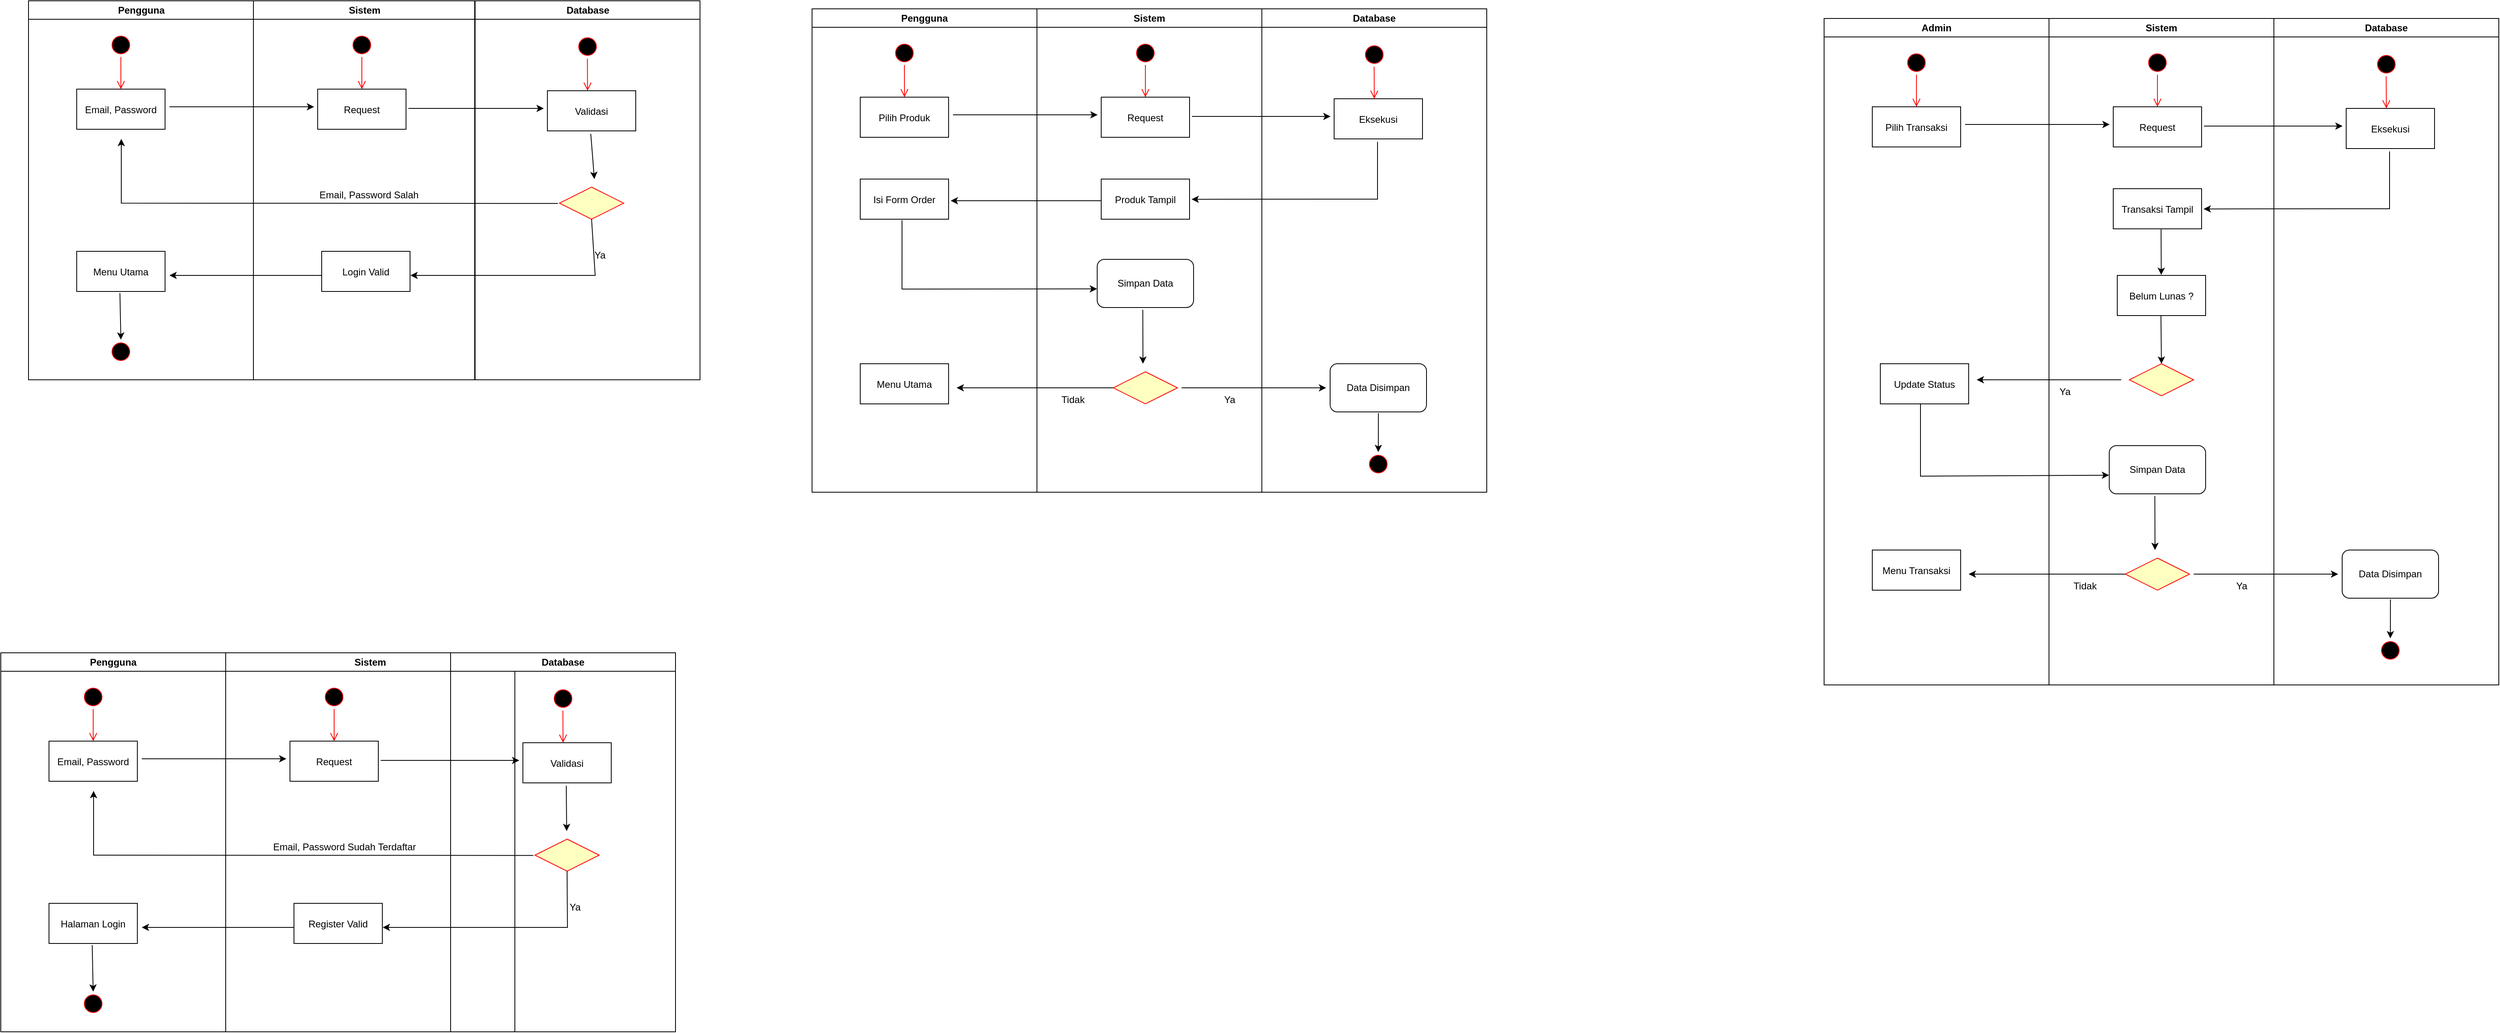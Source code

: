 <mxfile version="20.3.2" type="github">
  <diagram name="Page-1" id="e7e014a7-5840-1c2e-5031-d8a46d1fe8dd">
    <mxGraphModel dx="2307" dy="1198" grid="1" gridSize="10" guides="1" tooltips="1" connect="1" arrows="1" fold="1" page="1" pageScale="1" pageWidth="8000000" pageHeight="80000000" background="none" math="0" shadow="0">
      <root>
        <mxCell id="0" />
        <mxCell id="1" parent="0" />
        <mxCell id="2" value="Pengguna" style="swimlane;whiteSpace=wrap" parent="1" vertex="1">
          <mxGeometry x="164.5" y="128" width="280" height="472" as="geometry" />
        </mxCell>
        <mxCell id="5" value="" style="ellipse;shape=startState;fillColor=#000000;strokeColor=#ff0000;" parent="2" vertex="1">
          <mxGeometry x="100" y="40" width="30" height="30" as="geometry" />
        </mxCell>
        <mxCell id="6" value="" style="edgeStyle=elbowEdgeStyle;elbow=horizontal;verticalAlign=bottom;endArrow=open;endSize=8;strokeColor=#FF0000;endFill=1;rounded=0" parent="2" source="5" target="7" edge="1">
          <mxGeometry x="100" y="40" as="geometry">
            <mxPoint x="115" y="110" as="targetPoint" />
          </mxGeometry>
        </mxCell>
        <mxCell id="7" value="Email, Password" style="" parent="2" vertex="1">
          <mxGeometry x="60" y="110" width="110" height="50" as="geometry" />
        </mxCell>
        <mxCell id="10" value="Menu Utama" style="" parent="2" vertex="1">
          <mxGeometry x="60" y="312" width="110" height="50" as="geometry" />
        </mxCell>
        <mxCell id="TTVFHWz1o9dqO3t8jT5p-57" value="" style="endArrow=classic;html=1;rounded=0;exitX=-0.024;exitY=0.51;exitDx=0;exitDy=0;exitPerimeter=0;" edge="1" parent="2" source="21">
          <mxGeometry width="50" height="50" relative="1" as="geometry">
            <mxPoint x="655.5" y="252" as="sourcePoint" />
            <mxPoint x="115.5" y="172" as="targetPoint" />
            <Array as="points">
              <mxPoint x="115.5" y="252" />
            </Array>
          </mxGeometry>
        </mxCell>
        <mxCell id="TTVFHWz1o9dqO3t8jT5p-61" value="" style="ellipse;shape=startState;fillColor=#000000;strokeColor=#ff0000;direction=south;" vertex="1" parent="2">
          <mxGeometry x="100" y="422" width="30" height="30" as="geometry" />
        </mxCell>
        <mxCell id="TTVFHWz1o9dqO3t8jT5p-62" value="" style="endArrow=classic;html=1;rounded=0;exitX=0.489;exitY=1.04;exitDx=0;exitDy=0;exitPerimeter=0;entryX=0;entryY=0.5;entryDx=0;entryDy=0;" edge="1" parent="2" source="10" target="TTVFHWz1o9dqO3t8jT5p-61">
          <mxGeometry width="50" height="50" relative="1" as="geometry">
            <mxPoint x="275.5" y="322" as="sourcePoint" />
            <mxPoint x="325.5" y="272" as="targetPoint" />
          </mxGeometry>
        </mxCell>
        <mxCell id="3" value="Sistem" style="swimlane;whiteSpace=wrap" parent="1" vertex="1">
          <mxGeometry x="444.5" y="128" width="275.5" height="472" as="geometry" />
        </mxCell>
        <mxCell id="13" value="" style="ellipse;shape=startState;fillColor=#000000;strokeColor=#ff0000;" parent="3" vertex="1">
          <mxGeometry x="120" y="40" width="30" height="30" as="geometry" />
        </mxCell>
        <mxCell id="14" value="" style="edgeStyle=elbowEdgeStyle;elbow=horizontal;verticalAlign=bottom;endArrow=open;endSize=8;strokeColor=#FF0000;endFill=1;rounded=0" parent="3" source="13" edge="1">
          <mxGeometry x="100" y="20" as="geometry">
            <mxPoint x="135.109" y="110" as="targetPoint" />
          </mxGeometry>
        </mxCell>
        <mxCell id="15" value="Request" style="" parent="3" vertex="1">
          <mxGeometry x="80" y="110" width="110" height="50" as="geometry" />
        </mxCell>
        <mxCell id="16" value="Login Valid" style="" parent="3" vertex="1">
          <mxGeometry x="85" y="312" width="110" height="50" as="geometry" />
        </mxCell>
        <mxCell id="TTVFHWz1o9dqO3t8jT5p-65" value="Email, Password Salah" style="text;html=1;strokeColor=none;fillColor=none;align=center;verticalAlign=middle;whiteSpace=wrap;rounded=0;" vertex="1" parent="3">
          <mxGeometry x="66.5" y="227" width="154.5" height="30" as="geometry" />
        </mxCell>
        <mxCell id="4" value="Database" style="swimlane;whiteSpace=wrap" parent="1" vertex="1">
          <mxGeometry x="720.5" y="128" width="280" height="472" as="geometry">
            <mxRectangle x="724.5" y="128" width="90" height="30" as="alternateBounds" />
          </mxGeometry>
        </mxCell>
        <mxCell id="21" value="" style="rhombus;fillColor=#ffffc0;strokeColor=#ff0000;" parent="4" vertex="1">
          <mxGeometry x="105" y="232" width="80" height="40" as="geometry" />
        </mxCell>
        <mxCell id="TTVFHWz1o9dqO3t8jT5p-47" value="Validasi" style="" vertex="1" parent="4">
          <mxGeometry x="90" y="112" width="110" height="50" as="geometry" />
        </mxCell>
        <mxCell id="TTVFHWz1o9dqO3t8jT5p-48" value="" style="endArrow=classic;html=1;rounded=0;exitX=1.027;exitY=0.481;exitDx=0;exitDy=0;exitPerimeter=0;" edge="1" parent="4" source="15">
          <mxGeometry width="50" height="50" relative="1" as="geometry">
            <mxPoint x="-94.5" y="134" as="sourcePoint" />
            <mxPoint x="85.5" y="134" as="targetPoint" />
          </mxGeometry>
        </mxCell>
        <mxCell id="TTVFHWz1o9dqO3t8jT5p-55" value="" style="ellipse;shape=startState;fillColor=#000000;strokeColor=#ff0000;" vertex="1" parent="4">
          <mxGeometry x="125" y="42" width="30" height="30" as="geometry" />
        </mxCell>
        <mxCell id="TTVFHWz1o9dqO3t8jT5p-56" value="" style="edgeStyle=elbowEdgeStyle;elbow=horizontal;verticalAlign=bottom;endArrow=open;endSize=8;strokeColor=#FF0000;endFill=1;rounded=0" edge="1" parent="4">
          <mxGeometry x="-339.71" y="-106" as="geometry">
            <mxPoint x="139.899" y="112" as="targetPoint" />
            <mxPoint x="139.79" y="72" as="sourcePoint" />
          </mxGeometry>
        </mxCell>
        <mxCell id="TTVFHWz1o9dqO3t8jT5p-64" value="Ya" style="text;html=1;strokeColor=none;fillColor=none;align=center;verticalAlign=middle;whiteSpace=wrap;rounded=0;" vertex="1" parent="4">
          <mxGeometry x="125" y="302" width="60" height="30" as="geometry" />
        </mxCell>
        <mxCell id="TTVFHWz1o9dqO3t8jT5p-41" value="" style="endArrow=classic;html=1;rounded=0;" edge="1" parent="1">
          <mxGeometry width="50" height="50" relative="1" as="geometry">
            <mxPoint x="340" y="260" as="sourcePoint" />
            <mxPoint x="520" y="260" as="targetPoint" />
          </mxGeometry>
        </mxCell>
        <mxCell id="TTVFHWz1o9dqO3t8jT5p-58" value="" style="endArrow=classic;html=1;rounded=0;exitX=0.491;exitY=1.073;exitDx=0;exitDy=0;exitPerimeter=0;" edge="1" parent="1" source="TTVFHWz1o9dqO3t8jT5p-47">
          <mxGeometry width="50" height="50" relative="1" as="geometry">
            <mxPoint x="600" y="350" as="sourcePoint" />
            <mxPoint x="869" y="350" as="targetPoint" />
          </mxGeometry>
        </mxCell>
        <mxCell id="TTVFHWz1o9dqO3t8jT5p-59" value="" style="endArrow=classic;html=1;rounded=0;exitX=0.5;exitY=1;exitDx=0;exitDy=0;" edge="1" parent="1" source="21">
          <mxGeometry width="50" height="50" relative="1" as="geometry">
            <mxPoint x="630" y="510" as="sourcePoint" />
            <mxPoint x="640" y="470" as="targetPoint" />
            <Array as="points">
              <mxPoint x="870" y="470" />
            </Array>
          </mxGeometry>
        </mxCell>
        <mxCell id="TTVFHWz1o9dqO3t8jT5p-60" value="" style="endArrow=classic;html=1;rounded=0;exitX=0.005;exitY=0.6;exitDx=0;exitDy=0;exitPerimeter=0;" edge="1" parent="1" source="16">
          <mxGeometry width="50" height="50" relative="1" as="geometry">
            <mxPoint x="470" y="510" as="sourcePoint" />
            <mxPoint x="340" y="470" as="targetPoint" />
          </mxGeometry>
        </mxCell>
        <mxCell id="TTVFHWz1o9dqO3t8jT5p-66" value="Pengguna" style="swimlane;whiteSpace=wrap" vertex="1" parent="1">
          <mxGeometry x="1140" y="138" width="280" height="602" as="geometry" />
        </mxCell>
        <mxCell id="TTVFHWz1o9dqO3t8jT5p-67" value="" style="ellipse;shape=startState;fillColor=#000000;strokeColor=#ff0000;" vertex="1" parent="TTVFHWz1o9dqO3t8jT5p-66">
          <mxGeometry x="100" y="40" width="30" height="30" as="geometry" />
        </mxCell>
        <mxCell id="TTVFHWz1o9dqO3t8jT5p-68" value="" style="edgeStyle=elbowEdgeStyle;elbow=horizontal;verticalAlign=bottom;endArrow=open;endSize=8;strokeColor=#FF0000;endFill=1;rounded=0" edge="1" parent="TTVFHWz1o9dqO3t8jT5p-66" source="TTVFHWz1o9dqO3t8jT5p-67" target="TTVFHWz1o9dqO3t8jT5p-69">
          <mxGeometry x="100" y="40" as="geometry">
            <mxPoint x="115" y="110" as="targetPoint" />
          </mxGeometry>
        </mxCell>
        <mxCell id="TTVFHWz1o9dqO3t8jT5p-69" value="Pilih Produk" style="" vertex="1" parent="TTVFHWz1o9dqO3t8jT5p-66">
          <mxGeometry x="60" y="110" width="110" height="50" as="geometry" />
        </mxCell>
        <mxCell id="TTVFHWz1o9dqO3t8jT5p-70" value="Menu Utama" style="" vertex="1" parent="TTVFHWz1o9dqO3t8jT5p-66">
          <mxGeometry x="60" y="442" width="110" height="50" as="geometry" />
        </mxCell>
        <mxCell id="TTVFHWz1o9dqO3t8jT5p-93" value="Isi Form Order" style="" vertex="1" parent="TTVFHWz1o9dqO3t8jT5p-66">
          <mxGeometry x="60" y="212" width="110" height="50" as="geometry" />
        </mxCell>
        <mxCell id="TTVFHWz1o9dqO3t8jT5p-74" value="Sistem" style="swimlane;whiteSpace=wrap" vertex="1" parent="1">
          <mxGeometry x="1420" y="138" width="280" height="602" as="geometry" />
        </mxCell>
        <mxCell id="TTVFHWz1o9dqO3t8jT5p-75" value="" style="ellipse;shape=startState;fillColor=#000000;strokeColor=#ff0000;" vertex="1" parent="TTVFHWz1o9dqO3t8jT5p-74">
          <mxGeometry x="120" y="40" width="30" height="30" as="geometry" />
        </mxCell>
        <mxCell id="TTVFHWz1o9dqO3t8jT5p-76" value="" style="edgeStyle=elbowEdgeStyle;elbow=horizontal;verticalAlign=bottom;endArrow=open;endSize=8;strokeColor=#FF0000;endFill=1;rounded=0" edge="1" parent="TTVFHWz1o9dqO3t8jT5p-74" source="TTVFHWz1o9dqO3t8jT5p-75">
          <mxGeometry x="100" y="20" as="geometry">
            <mxPoint x="135.109" y="110" as="targetPoint" />
          </mxGeometry>
        </mxCell>
        <mxCell id="TTVFHWz1o9dqO3t8jT5p-77" value="Request" style="" vertex="1" parent="TTVFHWz1o9dqO3t8jT5p-74">
          <mxGeometry x="80" y="110" width="110" height="50" as="geometry" />
        </mxCell>
        <mxCell id="TTVFHWz1o9dqO3t8jT5p-91" value="Produk Tampil" style="" vertex="1" parent="TTVFHWz1o9dqO3t8jT5p-74">
          <mxGeometry x="80" y="212" width="110" height="50" as="geometry" />
        </mxCell>
        <mxCell id="TTVFHWz1o9dqO3t8jT5p-95" value="Simpan Data" style="rounded=1;whiteSpace=wrap;html=1;" vertex="1" parent="TTVFHWz1o9dqO3t8jT5p-74">
          <mxGeometry x="75" y="312" width="120" height="60" as="geometry" />
        </mxCell>
        <mxCell id="TTVFHWz1o9dqO3t8jT5p-98" value="" style="rhombus;fillColor=#ffffc0;strokeColor=#ff0000;" vertex="1" parent="TTVFHWz1o9dqO3t8jT5p-74">
          <mxGeometry x="95" y="452" width="80" height="40" as="geometry" />
        </mxCell>
        <mxCell id="TTVFHWz1o9dqO3t8jT5p-108" value="Tidak" style="text;html=1;strokeColor=none;fillColor=none;align=center;verticalAlign=middle;whiteSpace=wrap;rounded=0;" vertex="1" parent="TTVFHWz1o9dqO3t8jT5p-74">
          <mxGeometry x="15" y="472" width="60" height="30" as="geometry" />
        </mxCell>
        <mxCell id="TTVFHWz1o9dqO3t8jT5p-107" value="Ya" style="text;html=1;strokeColor=none;fillColor=none;align=center;verticalAlign=middle;whiteSpace=wrap;rounded=0;" vertex="1" parent="TTVFHWz1o9dqO3t8jT5p-74">
          <mxGeometry x="210" y="472" width="60" height="30" as="geometry" />
        </mxCell>
        <mxCell id="TTVFHWz1o9dqO3t8jT5p-80" value="Database" style="swimlane;whiteSpace=wrap" vertex="1" parent="1">
          <mxGeometry x="1700" y="138" width="280" height="602" as="geometry">
            <mxRectangle x="724.5" y="128" width="90" height="30" as="alternateBounds" />
          </mxGeometry>
        </mxCell>
        <mxCell id="TTVFHWz1o9dqO3t8jT5p-82" value="Eksekusi" style="" vertex="1" parent="TTVFHWz1o9dqO3t8jT5p-80">
          <mxGeometry x="90" y="112" width="110" height="50" as="geometry" />
        </mxCell>
        <mxCell id="TTVFHWz1o9dqO3t8jT5p-83" value="" style="endArrow=classic;html=1;rounded=0;exitX=1.027;exitY=0.481;exitDx=0;exitDy=0;exitPerimeter=0;" edge="1" parent="TTVFHWz1o9dqO3t8jT5p-80" source="TTVFHWz1o9dqO3t8jT5p-77">
          <mxGeometry width="50" height="50" relative="1" as="geometry">
            <mxPoint x="-94.5" y="134" as="sourcePoint" />
            <mxPoint x="85.5" y="134" as="targetPoint" />
          </mxGeometry>
        </mxCell>
        <mxCell id="TTVFHWz1o9dqO3t8jT5p-84" value="" style="ellipse;shape=startState;fillColor=#000000;strokeColor=#ff0000;" vertex="1" parent="TTVFHWz1o9dqO3t8jT5p-80">
          <mxGeometry x="125" y="42" width="30" height="30" as="geometry" />
        </mxCell>
        <mxCell id="TTVFHWz1o9dqO3t8jT5p-85" value="" style="edgeStyle=elbowEdgeStyle;elbow=horizontal;verticalAlign=bottom;endArrow=open;endSize=8;strokeColor=#FF0000;endFill=1;rounded=0" edge="1" parent="TTVFHWz1o9dqO3t8jT5p-80">
          <mxGeometry x="-339.71" y="-106" as="geometry">
            <mxPoint x="139.899" y="112" as="targetPoint" />
            <mxPoint x="139.79" y="72" as="sourcePoint" />
          </mxGeometry>
        </mxCell>
        <mxCell id="TTVFHWz1o9dqO3t8jT5p-96" value="Data Disimpan" style="rounded=1;whiteSpace=wrap;html=1;" vertex="1" parent="TTVFHWz1o9dqO3t8jT5p-80">
          <mxGeometry x="85" y="442" width="120" height="60" as="geometry" />
        </mxCell>
        <mxCell id="TTVFHWz1o9dqO3t8jT5p-106" value="" style="ellipse;shape=startState;fillColor=#000000;strokeColor=#ff0000;direction=south;" vertex="1" parent="TTVFHWz1o9dqO3t8jT5p-80">
          <mxGeometry x="130" y="552" width="30" height="30" as="geometry" />
        </mxCell>
        <mxCell id="TTVFHWz1o9dqO3t8jT5p-109" value="" style="endArrow=classic;html=1;rounded=0;exitX=0.501;exitY=1.024;exitDx=0;exitDy=0;exitPerimeter=0;" edge="1" parent="TTVFHWz1o9dqO3t8jT5p-80" source="TTVFHWz1o9dqO3t8jT5p-96" target="TTVFHWz1o9dqO3t8jT5p-106">
          <mxGeometry width="50" height="50" relative="1" as="geometry">
            <mxPoint y="512" as="sourcePoint" />
            <mxPoint x="150" y="542" as="targetPoint" />
          </mxGeometry>
        </mxCell>
        <mxCell id="TTVFHWz1o9dqO3t8jT5p-87" value="" style="endArrow=classic;html=1;rounded=0;" edge="1" parent="1">
          <mxGeometry width="50" height="50" relative="1" as="geometry">
            <mxPoint x="1315.5" y="270" as="sourcePoint" />
            <mxPoint x="1495.5" y="270" as="targetPoint" />
          </mxGeometry>
        </mxCell>
        <mxCell id="TTVFHWz1o9dqO3t8jT5p-88" value="" style="endArrow=classic;html=1;rounded=0;exitX=0.491;exitY=1.073;exitDx=0;exitDy=0;exitPerimeter=0;entryX=1.023;entryY=0.504;entryDx=0;entryDy=0;entryPerimeter=0;" edge="1" source="TTVFHWz1o9dqO3t8jT5p-82" parent="1" target="TTVFHWz1o9dqO3t8jT5p-91">
          <mxGeometry width="50" height="50" relative="1" as="geometry">
            <mxPoint x="1575.5" y="360" as="sourcePoint" />
            <mxPoint x="1844.5" y="360" as="targetPoint" />
            <Array as="points">
              <mxPoint x="1844" y="375" />
            </Array>
          </mxGeometry>
        </mxCell>
        <mxCell id="TTVFHWz1o9dqO3t8jT5p-90" value="" style="endArrow=classic;html=1;rounded=0;exitX=0.473;exitY=1.025;exitDx=0;exitDy=0;exitPerimeter=0;entryX=-0.002;entryY=0.613;entryDx=0;entryDy=0;entryPerimeter=0;" edge="1" source="TTVFHWz1o9dqO3t8jT5p-93" parent="1" target="TTVFHWz1o9dqO3t8jT5p-95">
          <mxGeometry width="50" height="50" relative="1" as="geometry">
            <mxPoint x="1505.55" y="480.0" as="sourcePoint" />
            <mxPoint x="1315.5" y="480" as="targetPoint" />
            <Array as="points">
              <mxPoint x="1252" y="487" />
            </Array>
          </mxGeometry>
        </mxCell>
        <mxCell id="TTVFHWz1o9dqO3t8jT5p-94" value="" style="endArrow=classic;html=1;rounded=0;entryX=1.024;entryY=0.539;entryDx=0;entryDy=0;entryPerimeter=0;exitX=0;exitY=0.539;exitDx=0;exitDy=0;exitPerimeter=0;" edge="1" parent="1" source="TTVFHWz1o9dqO3t8jT5p-91" target="TTVFHWz1o9dqO3t8jT5p-93">
          <mxGeometry width="50" height="50" relative="1" as="geometry">
            <mxPoint x="1480" y="430" as="sourcePoint" />
            <mxPoint x="1530" y="380" as="targetPoint" />
          </mxGeometry>
        </mxCell>
        <mxCell id="TTVFHWz1o9dqO3t8jT5p-101" value="" style="endArrow=classic;html=1;rounded=0;exitX=0.473;exitY=1.046;exitDx=0;exitDy=0;exitPerimeter=0;" edge="1" parent="1" source="TTVFHWz1o9dqO3t8jT5p-95">
          <mxGeometry width="50" height="50" relative="1" as="geometry">
            <mxPoint x="1610" y="600" as="sourcePoint" />
            <mxPoint x="1552" y="580" as="targetPoint" />
          </mxGeometry>
        </mxCell>
        <mxCell id="TTVFHWz1o9dqO3t8jT5p-102" value="" style="endArrow=classic;html=1;rounded=0;" edge="1" parent="1">
          <mxGeometry width="50" height="50" relative="1" as="geometry">
            <mxPoint x="1600" y="610" as="sourcePoint" />
            <mxPoint x="1780" y="610" as="targetPoint" />
          </mxGeometry>
        </mxCell>
        <mxCell id="TTVFHWz1o9dqO3t8jT5p-103" value="" style="endArrow=classic;html=1;rounded=0;exitX=0;exitY=0.5;exitDx=0;exitDy=0;" edge="1" parent="1" source="TTVFHWz1o9dqO3t8jT5p-98">
          <mxGeometry width="50" height="50" relative="1" as="geometry">
            <mxPoint x="1670" y="540" as="sourcePoint" />
            <mxPoint x="1320" y="610" as="targetPoint" />
          </mxGeometry>
        </mxCell>
        <mxCell id="TTVFHWz1o9dqO3t8jT5p-173" value="Pengguna" style="swimlane;whiteSpace=wrap" vertex="1" parent="1">
          <mxGeometry x="130" y="940" width="280" height="472" as="geometry" />
        </mxCell>
        <mxCell id="TTVFHWz1o9dqO3t8jT5p-174" value="" style="ellipse;shape=startState;fillColor=#000000;strokeColor=#ff0000;" vertex="1" parent="TTVFHWz1o9dqO3t8jT5p-173">
          <mxGeometry x="100" y="40" width="30" height="30" as="geometry" />
        </mxCell>
        <mxCell id="TTVFHWz1o9dqO3t8jT5p-175" value="" style="edgeStyle=elbowEdgeStyle;elbow=horizontal;verticalAlign=bottom;endArrow=open;endSize=8;strokeColor=#FF0000;endFill=1;rounded=0" edge="1" parent="TTVFHWz1o9dqO3t8jT5p-173" source="TTVFHWz1o9dqO3t8jT5p-174" target="TTVFHWz1o9dqO3t8jT5p-176">
          <mxGeometry x="100" y="40" as="geometry">
            <mxPoint x="115" y="110" as="targetPoint" />
          </mxGeometry>
        </mxCell>
        <mxCell id="TTVFHWz1o9dqO3t8jT5p-176" value="Email, Password" style="" vertex="1" parent="TTVFHWz1o9dqO3t8jT5p-173">
          <mxGeometry x="60" y="110" width="110" height="50" as="geometry" />
        </mxCell>
        <mxCell id="TTVFHWz1o9dqO3t8jT5p-177" value="Halaman Login" style="" vertex="1" parent="TTVFHWz1o9dqO3t8jT5p-173">
          <mxGeometry x="60" y="312" width="110" height="50" as="geometry" />
        </mxCell>
        <mxCell id="TTVFHWz1o9dqO3t8jT5p-178" value="" style="endArrow=classic;html=1;rounded=0;exitX=-0.024;exitY=0.51;exitDx=0;exitDy=0;exitPerimeter=0;" edge="1" parent="TTVFHWz1o9dqO3t8jT5p-173" source="TTVFHWz1o9dqO3t8jT5p-188">
          <mxGeometry width="50" height="50" relative="1" as="geometry">
            <mxPoint x="655.5" y="252" as="sourcePoint" />
            <mxPoint x="115.5" y="172" as="targetPoint" />
            <Array as="points">
              <mxPoint x="115.5" y="252" />
            </Array>
          </mxGeometry>
        </mxCell>
        <mxCell id="TTVFHWz1o9dqO3t8jT5p-179" value="" style="ellipse;shape=startState;fillColor=#000000;strokeColor=#ff0000;direction=south;" vertex="1" parent="TTVFHWz1o9dqO3t8jT5p-173">
          <mxGeometry x="100" y="422" width="30" height="30" as="geometry" />
        </mxCell>
        <mxCell id="TTVFHWz1o9dqO3t8jT5p-180" value="" style="endArrow=classic;html=1;rounded=0;exitX=0.489;exitY=1.04;exitDx=0;exitDy=0;exitPerimeter=0;entryX=0;entryY=0.5;entryDx=0;entryDy=0;" edge="1" parent="TTVFHWz1o9dqO3t8jT5p-173" source="TTVFHWz1o9dqO3t8jT5p-177" target="TTVFHWz1o9dqO3t8jT5p-179">
          <mxGeometry width="50" height="50" relative="1" as="geometry">
            <mxPoint x="275.5" y="322" as="sourcePoint" />
            <mxPoint x="325.5" y="272" as="targetPoint" />
          </mxGeometry>
        </mxCell>
        <mxCell id="TTVFHWz1o9dqO3t8jT5p-181" value="Sistem" style="swimlane;whiteSpace=wrap" vertex="1" parent="1">
          <mxGeometry x="410" y="940" width="360" height="472" as="geometry" />
        </mxCell>
        <mxCell id="TTVFHWz1o9dqO3t8jT5p-182" value="" style="ellipse;shape=startState;fillColor=#000000;strokeColor=#ff0000;" vertex="1" parent="TTVFHWz1o9dqO3t8jT5p-181">
          <mxGeometry x="120" y="40" width="30" height="30" as="geometry" />
        </mxCell>
        <mxCell id="TTVFHWz1o9dqO3t8jT5p-183" value="" style="edgeStyle=elbowEdgeStyle;elbow=horizontal;verticalAlign=bottom;endArrow=open;endSize=8;strokeColor=#FF0000;endFill=1;rounded=0" edge="1" parent="TTVFHWz1o9dqO3t8jT5p-181" source="TTVFHWz1o9dqO3t8jT5p-182">
          <mxGeometry x="100" y="20" as="geometry">
            <mxPoint x="135.109" y="110" as="targetPoint" />
          </mxGeometry>
        </mxCell>
        <mxCell id="TTVFHWz1o9dqO3t8jT5p-184" value="Request" style="" vertex="1" parent="TTVFHWz1o9dqO3t8jT5p-181">
          <mxGeometry x="80" y="110" width="110" height="50" as="geometry" />
        </mxCell>
        <mxCell id="TTVFHWz1o9dqO3t8jT5p-185" value="Register Valid" style="" vertex="1" parent="TTVFHWz1o9dqO3t8jT5p-181">
          <mxGeometry x="85" y="312" width="110" height="50" as="geometry" />
        </mxCell>
        <mxCell id="TTVFHWz1o9dqO3t8jT5p-186" value="Email, Password Sudah Terdaftar" style="text;html=1;strokeColor=none;fillColor=none;align=center;verticalAlign=middle;whiteSpace=wrap;rounded=0;" vertex="1" parent="TTVFHWz1o9dqO3t8jT5p-181">
          <mxGeometry x="55.5" y="227" width="183.5" height="30" as="geometry" />
        </mxCell>
        <mxCell id="TTVFHWz1o9dqO3t8jT5p-187" value="Database" style="swimlane;whiteSpace=wrap" vertex="1" parent="1">
          <mxGeometry x="690" y="940" width="280" height="472" as="geometry">
            <mxRectangle x="724.5" y="128" width="90" height="30" as="alternateBounds" />
          </mxGeometry>
        </mxCell>
        <mxCell id="TTVFHWz1o9dqO3t8jT5p-188" value="" style="rhombus;fillColor=#ffffc0;strokeColor=#ff0000;" vertex="1" parent="TTVFHWz1o9dqO3t8jT5p-187">
          <mxGeometry x="105" y="232" width="80" height="40" as="geometry" />
        </mxCell>
        <mxCell id="TTVFHWz1o9dqO3t8jT5p-189" value="Validasi" style="" vertex="1" parent="TTVFHWz1o9dqO3t8jT5p-187">
          <mxGeometry x="90" y="112" width="110" height="50" as="geometry" />
        </mxCell>
        <mxCell id="TTVFHWz1o9dqO3t8jT5p-190" value="" style="endArrow=classic;html=1;rounded=0;exitX=1.027;exitY=0.481;exitDx=0;exitDy=0;exitPerimeter=0;" edge="1" parent="TTVFHWz1o9dqO3t8jT5p-187" source="TTVFHWz1o9dqO3t8jT5p-184">
          <mxGeometry width="50" height="50" relative="1" as="geometry">
            <mxPoint x="-94.5" y="134" as="sourcePoint" />
            <mxPoint x="85.5" y="134" as="targetPoint" />
          </mxGeometry>
        </mxCell>
        <mxCell id="TTVFHWz1o9dqO3t8jT5p-191" value="" style="ellipse;shape=startState;fillColor=#000000;strokeColor=#ff0000;" vertex="1" parent="TTVFHWz1o9dqO3t8jT5p-187">
          <mxGeometry x="125" y="42" width="30" height="30" as="geometry" />
        </mxCell>
        <mxCell id="TTVFHWz1o9dqO3t8jT5p-192" value="" style="edgeStyle=elbowEdgeStyle;elbow=horizontal;verticalAlign=bottom;endArrow=open;endSize=8;strokeColor=#FF0000;endFill=1;rounded=0" edge="1" parent="TTVFHWz1o9dqO3t8jT5p-187">
          <mxGeometry x="-339.71" y="-106" as="geometry">
            <mxPoint x="139.899" y="112" as="targetPoint" />
            <mxPoint x="139.79" y="72" as="sourcePoint" />
          </mxGeometry>
        </mxCell>
        <mxCell id="TTVFHWz1o9dqO3t8jT5p-193" value="Ya" style="text;html=1;strokeColor=none;fillColor=none;align=center;verticalAlign=middle;whiteSpace=wrap;rounded=0;" vertex="1" parent="TTVFHWz1o9dqO3t8jT5p-187">
          <mxGeometry x="125" y="302" width="60" height="30" as="geometry" />
        </mxCell>
        <mxCell id="TTVFHWz1o9dqO3t8jT5p-194" value="" style="endArrow=classic;html=1;rounded=0;" edge="1" parent="1">
          <mxGeometry width="50" height="50" relative="1" as="geometry">
            <mxPoint x="305.5" y="1072" as="sourcePoint" />
            <mxPoint x="485.5" y="1072" as="targetPoint" />
          </mxGeometry>
        </mxCell>
        <mxCell id="TTVFHWz1o9dqO3t8jT5p-195" value="" style="endArrow=classic;html=1;rounded=0;exitX=0.491;exitY=1.073;exitDx=0;exitDy=0;exitPerimeter=0;" edge="1" source="TTVFHWz1o9dqO3t8jT5p-189" parent="1">
          <mxGeometry width="50" height="50" relative="1" as="geometry">
            <mxPoint x="565.5" y="1162" as="sourcePoint" />
            <mxPoint x="834.5" y="1162" as="targetPoint" />
          </mxGeometry>
        </mxCell>
        <mxCell id="TTVFHWz1o9dqO3t8jT5p-196" value="" style="endArrow=classic;html=1;rounded=0;exitX=0.5;exitY=1;exitDx=0;exitDy=0;" edge="1" source="TTVFHWz1o9dqO3t8jT5p-188" parent="1">
          <mxGeometry width="50" height="50" relative="1" as="geometry">
            <mxPoint x="595.5" y="1322" as="sourcePoint" />
            <mxPoint x="605.5" y="1282" as="targetPoint" />
            <Array as="points">
              <mxPoint x="835.5" y="1282" />
            </Array>
          </mxGeometry>
        </mxCell>
        <mxCell id="TTVFHWz1o9dqO3t8jT5p-197" value="" style="endArrow=classic;html=1;rounded=0;exitX=0.005;exitY=0.6;exitDx=0;exitDy=0;exitPerimeter=0;" edge="1" source="TTVFHWz1o9dqO3t8jT5p-185" parent="1">
          <mxGeometry width="50" height="50" relative="1" as="geometry">
            <mxPoint x="435.5" y="1322" as="sourcePoint" />
            <mxPoint x="305.5" y="1282" as="targetPoint" />
          </mxGeometry>
        </mxCell>
        <mxCell id="TTVFHWz1o9dqO3t8jT5p-229" value="Admin" style="swimlane;whiteSpace=wrap" vertex="1" parent="1">
          <mxGeometry x="2400" y="150" width="280" height="830" as="geometry" />
        </mxCell>
        <mxCell id="TTVFHWz1o9dqO3t8jT5p-230" value="" style="ellipse;shape=startState;fillColor=#000000;strokeColor=#ff0000;" vertex="1" parent="TTVFHWz1o9dqO3t8jT5p-229">
          <mxGeometry x="100" y="40" width="30" height="30" as="geometry" />
        </mxCell>
        <mxCell id="TTVFHWz1o9dqO3t8jT5p-231" value="" style="edgeStyle=elbowEdgeStyle;elbow=horizontal;verticalAlign=bottom;endArrow=open;endSize=8;strokeColor=#FF0000;endFill=1;rounded=0" edge="1" parent="TTVFHWz1o9dqO3t8jT5p-229" source="TTVFHWz1o9dqO3t8jT5p-230" target="TTVFHWz1o9dqO3t8jT5p-232">
          <mxGeometry x="100" y="40" as="geometry">
            <mxPoint x="115" y="110" as="targetPoint" />
          </mxGeometry>
        </mxCell>
        <mxCell id="TTVFHWz1o9dqO3t8jT5p-232" value="Pilih Transaksi" style="" vertex="1" parent="TTVFHWz1o9dqO3t8jT5p-229">
          <mxGeometry x="60" y="110" width="110" height="50" as="geometry" />
        </mxCell>
        <mxCell id="TTVFHWz1o9dqO3t8jT5p-233" value="Menu Transaksi" style="" vertex="1" parent="TTVFHWz1o9dqO3t8jT5p-229">
          <mxGeometry x="60" y="662" width="110" height="50" as="geometry" />
        </mxCell>
        <mxCell id="TTVFHWz1o9dqO3t8jT5p-234" value="Update Status" style="" vertex="1" parent="TTVFHWz1o9dqO3t8jT5p-229">
          <mxGeometry x="70" y="430" width="110" height="50" as="geometry" />
        </mxCell>
        <mxCell id="TTVFHWz1o9dqO3t8jT5p-235" value="Sistem" style="swimlane;whiteSpace=wrap" vertex="1" parent="1">
          <mxGeometry x="2680" y="150" width="280" height="830" as="geometry" />
        </mxCell>
        <mxCell id="TTVFHWz1o9dqO3t8jT5p-236" value="" style="ellipse;shape=startState;fillColor=#000000;strokeColor=#ff0000;" vertex="1" parent="TTVFHWz1o9dqO3t8jT5p-235">
          <mxGeometry x="120" y="40" width="30" height="30" as="geometry" />
        </mxCell>
        <mxCell id="TTVFHWz1o9dqO3t8jT5p-237" value="" style="edgeStyle=elbowEdgeStyle;elbow=horizontal;verticalAlign=bottom;endArrow=open;endSize=8;strokeColor=#FF0000;endFill=1;rounded=0" edge="1" parent="TTVFHWz1o9dqO3t8jT5p-235" source="TTVFHWz1o9dqO3t8jT5p-236">
          <mxGeometry x="100" y="20" as="geometry">
            <mxPoint x="135.109" y="110" as="targetPoint" />
          </mxGeometry>
        </mxCell>
        <mxCell id="TTVFHWz1o9dqO3t8jT5p-238" value="Request" style="" vertex="1" parent="TTVFHWz1o9dqO3t8jT5p-235">
          <mxGeometry x="80" y="110" width="110" height="50" as="geometry" />
        </mxCell>
        <mxCell id="TTVFHWz1o9dqO3t8jT5p-239" value="Transaksi Tampil" style="" vertex="1" parent="TTVFHWz1o9dqO3t8jT5p-235">
          <mxGeometry x="80" y="212" width="110" height="50" as="geometry" />
        </mxCell>
        <mxCell id="TTVFHWz1o9dqO3t8jT5p-240" value="Simpan Data" style="rounded=1;whiteSpace=wrap;html=1;" vertex="1" parent="TTVFHWz1o9dqO3t8jT5p-235">
          <mxGeometry x="75" y="532" width="120" height="60" as="geometry" />
        </mxCell>
        <mxCell id="TTVFHWz1o9dqO3t8jT5p-241" value="" style="rhombus;fillColor=#ffffc0;strokeColor=#ff0000;" vertex="1" parent="TTVFHWz1o9dqO3t8jT5p-235">
          <mxGeometry x="95" y="672" width="80" height="40" as="geometry" />
        </mxCell>
        <mxCell id="TTVFHWz1o9dqO3t8jT5p-242" value="Tidak" style="text;html=1;strokeColor=none;fillColor=none;align=center;verticalAlign=middle;whiteSpace=wrap;rounded=0;" vertex="1" parent="TTVFHWz1o9dqO3t8jT5p-235">
          <mxGeometry x="15" y="692" width="60" height="30" as="geometry" />
        </mxCell>
        <mxCell id="TTVFHWz1o9dqO3t8jT5p-243" value="Ya" style="text;html=1;strokeColor=none;fillColor=none;align=center;verticalAlign=middle;whiteSpace=wrap;rounded=0;" vertex="1" parent="TTVFHWz1o9dqO3t8jT5p-235">
          <mxGeometry x="210" y="692" width="60" height="30" as="geometry" />
        </mxCell>
        <mxCell id="TTVFHWz1o9dqO3t8jT5p-269" value="" style="endArrow=classic;html=1;rounded=0;exitX=0.541;exitY=1.016;exitDx=0;exitDy=0;exitPerimeter=0;entryX=0.533;entryY=-0.013;entryDx=0;entryDy=0;entryPerimeter=0;" edge="1" parent="TTVFHWz1o9dqO3t8jT5p-235" source="TTVFHWz1o9dqO3t8jT5p-239">
          <mxGeometry width="50" height="50" relative="1" as="geometry">
            <mxPoint x="60" y="380" as="sourcePoint" />
            <mxPoint x="139.785" y="319.35" as="targetPoint" />
          </mxGeometry>
        </mxCell>
        <mxCell id="TTVFHWz1o9dqO3t8jT5p-259" value="" style="rhombus;fillColor=#ffffc0;strokeColor=#ff0000;" vertex="1" parent="TTVFHWz1o9dqO3t8jT5p-235">
          <mxGeometry x="100" y="430" width="80" height="40" as="geometry" />
        </mxCell>
        <mxCell id="TTVFHWz1o9dqO3t8jT5p-273" value="" style="endArrow=classic;html=1;rounded=0;exitX=0.53;exitY=1.004;exitDx=0;exitDy=0;exitPerimeter=0;entryX=0.5;entryY=0;entryDx=0;entryDy=0;" edge="1" parent="TTVFHWz1o9dqO3t8jT5p-235" target="TTVFHWz1o9dqO3t8jT5p-259">
          <mxGeometry width="50" height="50" relative="1" as="geometry">
            <mxPoint x="139.35" y="370.2" as="sourcePoint" />
            <mxPoint x="160" y="370" as="targetPoint" />
          </mxGeometry>
        </mxCell>
        <mxCell id="TTVFHWz1o9dqO3t8jT5p-274" value="Ya" style="text;html=1;strokeColor=none;fillColor=none;align=center;verticalAlign=middle;whiteSpace=wrap;rounded=0;" vertex="1" parent="TTVFHWz1o9dqO3t8jT5p-235">
          <mxGeometry x="-10" y="450" width="60" height="30" as="geometry" />
        </mxCell>
        <mxCell id="TTVFHWz1o9dqO3t8jT5p-275" value="Belum Lunas ?" style="" vertex="1" parent="TTVFHWz1o9dqO3t8jT5p-235">
          <mxGeometry x="85" y="320" width="110" height="50" as="geometry" />
        </mxCell>
        <mxCell id="TTVFHWz1o9dqO3t8jT5p-244" value="Database" style="swimlane;whiteSpace=wrap" vertex="1" parent="1">
          <mxGeometry x="2960" y="150" width="280" height="830" as="geometry">
            <mxRectangle x="724.5" y="128" width="90" height="30" as="alternateBounds" />
          </mxGeometry>
        </mxCell>
        <mxCell id="TTVFHWz1o9dqO3t8jT5p-245" value="Eksekusi" style="" vertex="1" parent="TTVFHWz1o9dqO3t8jT5p-244">
          <mxGeometry x="90" y="112" width="110" height="50" as="geometry" />
        </mxCell>
        <mxCell id="TTVFHWz1o9dqO3t8jT5p-246" value="" style="endArrow=classic;html=1;rounded=0;exitX=1.027;exitY=0.481;exitDx=0;exitDy=0;exitPerimeter=0;" edge="1" parent="TTVFHWz1o9dqO3t8jT5p-244" source="TTVFHWz1o9dqO3t8jT5p-238">
          <mxGeometry width="50" height="50" relative="1" as="geometry">
            <mxPoint x="-94.5" y="134" as="sourcePoint" />
            <mxPoint x="85.5" y="134" as="targetPoint" />
          </mxGeometry>
        </mxCell>
        <mxCell id="TTVFHWz1o9dqO3t8jT5p-247" value="" style="ellipse;shape=startState;fillColor=#000000;strokeColor=#ff0000;" vertex="1" parent="TTVFHWz1o9dqO3t8jT5p-244">
          <mxGeometry x="125" y="42" width="30" height="30" as="geometry" />
        </mxCell>
        <mxCell id="TTVFHWz1o9dqO3t8jT5p-248" value="" style="edgeStyle=elbowEdgeStyle;elbow=horizontal;verticalAlign=bottom;endArrow=open;endSize=8;strokeColor=#FF0000;endFill=1;rounded=0" edge="1" parent="TTVFHWz1o9dqO3t8jT5p-244">
          <mxGeometry x="-339.71" y="-106" as="geometry">
            <mxPoint x="139.899" y="112" as="targetPoint" />
            <mxPoint x="139.79" y="72" as="sourcePoint" />
          </mxGeometry>
        </mxCell>
        <mxCell id="TTVFHWz1o9dqO3t8jT5p-249" value="Data Disimpan" style="rounded=1;whiteSpace=wrap;html=1;" vertex="1" parent="TTVFHWz1o9dqO3t8jT5p-244">
          <mxGeometry x="85" y="662" width="120" height="60" as="geometry" />
        </mxCell>
        <mxCell id="TTVFHWz1o9dqO3t8jT5p-250" value="" style="ellipse;shape=startState;fillColor=#000000;strokeColor=#ff0000;direction=south;" vertex="1" parent="TTVFHWz1o9dqO3t8jT5p-244">
          <mxGeometry x="130" y="772" width="30" height="30" as="geometry" />
        </mxCell>
        <mxCell id="TTVFHWz1o9dqO3t8jT5p-251" value="" style="endArrow=classic;html=1;rounded=0;exitX=0.501;exitY=1.024;exitDx=0;exitDy=0;exitPerimeter=0;" edge="1" parent="TTVFHWz1o9dqO3t8jT5p-244" source="TTVFHWz1o9dqO3t8jT5p-249" target="TTVFHWz1o9dqO3t8jT5p-250">
          <mxGeometry width="50" height="50" relative="1" as="geometry">
            <mxPoint y="612" as="sourcePoint" />
            <mxPoint x="150" y="642" as="targetPoint" />
          </mxGeometry>
        </mxCell>
        <mxCell id="TTVFHWz1o9dqO3t8jT5p-252" value="" style="endArrow=classic;html=1;rounded=0;" edge="1" parent="1">
          <mxGeometry width="50" height="50" relative="1" as="geometry">
            <mxPoint x="2575.5" y="282" as="sourcePoint" />
            <mxPoint x="2755.5" y="282" as="targetPoint" />
          </mxGeometry>
        </mxCell>
        <mxCell id="TTVFHWz1o9dqO3t8jT5p-253" value="" style="endArrow=classic;html=1;rounded=0;exitX=0.491;exitY=1.073;exitDx=0;exitDy=0;exitPerimeter=0;entryX=1.023;entryY=0.504;entryDx=0;entryDy=0;entryPerimeter=0;" edge="1" source="TTVFHWz1o9dqO3t8jT5p-245" target="TTVFHWz1o9dqO3t8jT5p-239" parent="1">
          <mxGeometry width="50" height="50" relative="1" as="geometry">
            <mxPoint x="2835.5" y="372" as="sourcePoint" />
            <mxPoint x="3104.5" y="372" as="targetPoint" />
            <Array as="points">
              <mxPoint x="3104" y="387" />
            </Array>
          </mxGeometry>
        </mxCell>
        <mxCell id="TTVFHWz1o9dqO3t8jT5p-254" value="" style="endArrow=classic;html=1;rounded=0;entryX=-0.002;entryY=0.613;entryDx=0;entryDy=0;entryPerimeter=0;" edge="1" target="TTVFHWz1o9dqO3t8jT5p-240" parent="1">
          <mxGeometry width="50" height="50" relative="1" as="geometry">
            <mxPoint x="2520" y="630" as="sourcePoint" />
            <mxPoint x="2575.5" y="712" as="targetPoint" />
            <Array as="points">
              <mxPoint x="2520" y="720" />
            </Array>
          </mxGeometry>
        </mxCell>
        <mxCell id="TTVFHWz1o9dqO3t8jT5p-256" value="" style="endArrow=classic;html=1;rounded=0;exitX=0.473;exitY=1.046;exitDx=0;exitDy=0;exitPerimeter=0;" edge="1" source="TTVFHWz1o9dqO3t8jT5p-240" parent="1">
          <mxGeometry width="50" height="50" relative="1" as="geometry">
            <mxPoint x="2870" y="832" as="sourcePoint" />
            <mxPoint x="2812" y="812" as="targetPoint" />
          </mxGeometry>
        </mxCell>
        <mxCell id="TTVFHWz1o9dqO3t8jT5p-257" value="" style="endArrow=classic;html=1;rounded=0;" edge="1" parent="1">
          <mxGeometry width="50" height="50" relative="1" as="geometry">
            <mxPoint x="2860" y="842" as="sourcePoint" />
            <mxPoint x="3040" y="842" as="targetPoint" />
          </mxGeometry>
        </mxCell>
        <mxCell id="TTVFHWz1o9dqO3t8jT5p-258" value="" style="endArrow=classic;html=1;rounded=0;exitX=0;exitY=0.5;exitDx=0;exitDy=0;" edge="1" source="TTVFHWz1o9dqO3t8jT5p-241" parent="1">
          <mxGeometry width="50" height="50" relative="1" as="geometry">
            <mxPoint x="2930" y="772" as="sourcePoint" />
            <mxPoint x="2580" y="842" as="targetPoint" />
          </mxGeometry>
        </mxCell>
        <mxCell id="TTVFHWz1o9dqO3t8jT5p-270" value="" style="endArrow=classic;html=1;rounded=0;" edge="1" parent="1">
          <mxGeometry width="50" height="50" relative="1" as="geometry">
            <mxPoint x="2770" y="600" as="sourcePoint" />
            <mxPoint x="2590" y="600" as="targetPoint" />
          </mxGeometry>
        </mxCell>
      </root>
    </mxGraphModel>
  </diagram>
</mxfile>

